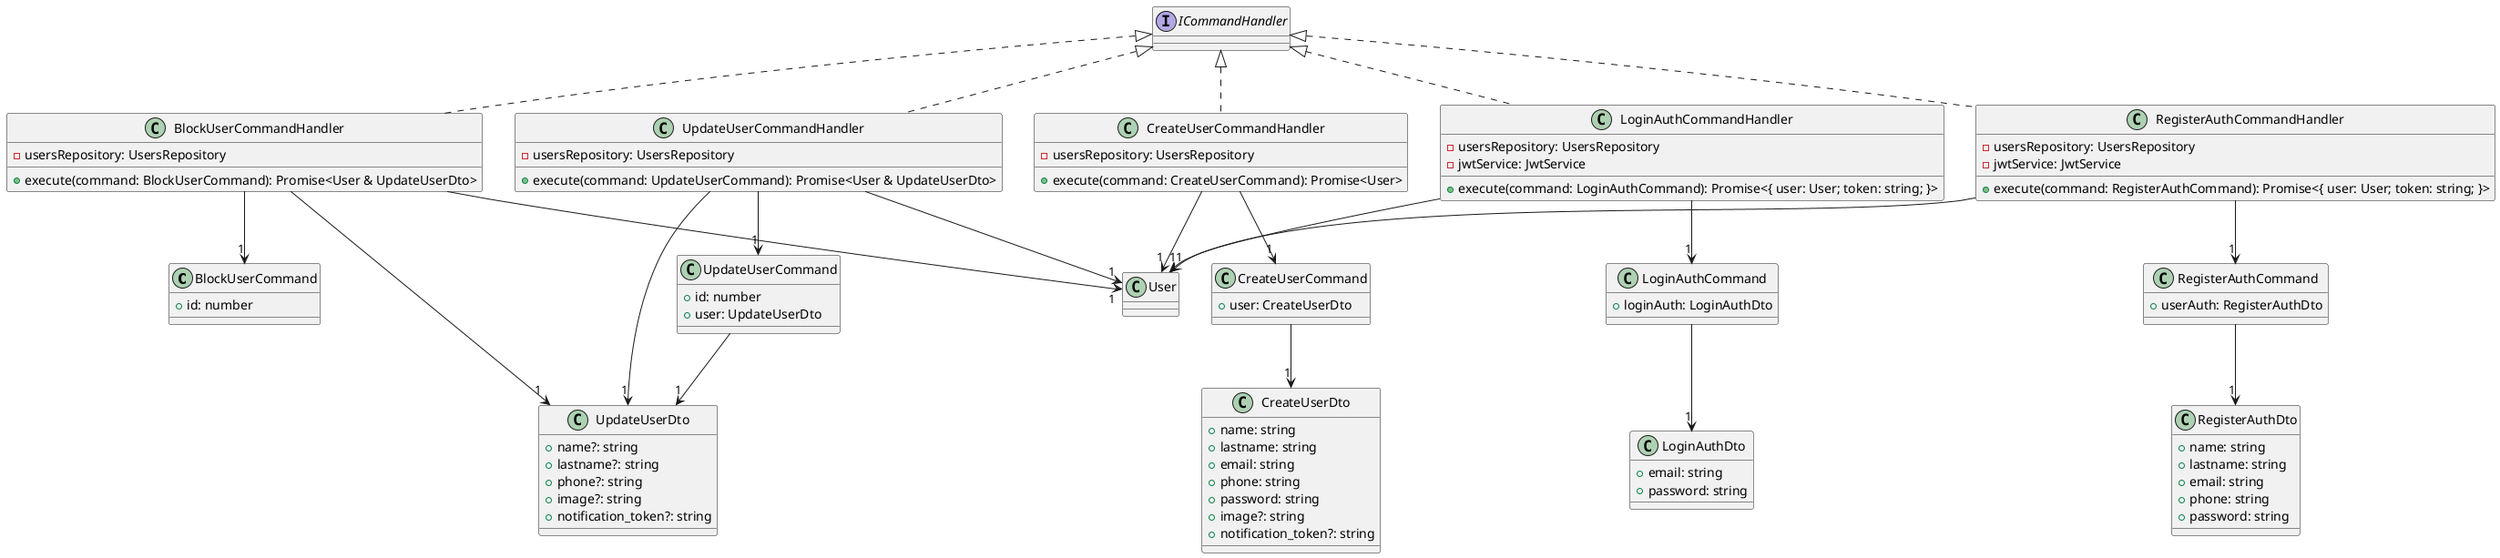@startuml
class BlockUserCommand {
    +id: number
}
class CreateUserDto {
    +name: string
    +lastname: string
    +email: string
    +phone: string
    +password: string
    +image?: string
    +notification_token?: string
}
class CreateUserCommand {
    +user: CreateUserDto
}
class UpdateUserDto {
    +name?: string
    +lastname?: string
    +phone?: string
    +image?: string
    +notification_token?: string
}
class UpdateUserCommand {
    +id: number
    +user: UpdateUserDto
}

class RegisterAuthDto {
    +name: string
    +lastname: string
    +email: string
    +phone: string
    +password: string
}
class LoginAuthDto {
    +email: string
    +password: string
}
class RegisterAuthCommand {
    +userAuth: RegisterAuthDto
}
class LoginAuthCommand {
    +loginAuth: LoginAuthDto
}
class BlockUserCommandHandler implements ICommandHandler {
    -usersRepository: UsersRepository
    +execute(command: BlockUserCommand): Promise<User & UpdateUserDto>
}
class CreateUserCommandHandler implements ICommandHandler {
    -usersRepository: UsersRepository
    +execute(command: CreateUserCommand): Promise<User>
}
class LoginAuthCommandHandler implements ICommandHandler {
    -usersRepository: UsersRepository
    -jwtService: JwtService
    +execute(command: LoginAuthCommand): Promise<{ user: User; token: string; }>
}
class RegisterAuthCommandHandler implements ICommandHandler {
    -usersRepository: UsersRepository
    -jwtService: JwtService
    +execute(command: RegisterAuthCommand): Promise<{ user: User; token: string; }>
}
class UpdateUserCommandHandler implements ICommandHandler {
    -usersRepository: UsersRepository
    +execute(command: UpdateUserCommand): Promise<User & UpdateUserDto>
}
CreateUserCommand --> "1" CreateUserDto
UpdateUserCommand --> "1" UpdateUserDto
RegisterAuthCommand --> "1" RegisterAuthDto
LoginAuthCommand --> "1" LoginAuthDto
BlockUserCommandHandler --> "1" BlockUserCommand
BlockUserCommandHandler --> "1" User
BlockUserCommandHandler --> "1" UpdateUserDto
CreateUserCommandHandler --> "1" CreateUserCommand
CreateUserCommandHandler --> "1" User
LoginAuthCommandHandler --> "1" LoginAuthCommand
LoginAuthCommandHandler --> "1" User
RegisterAuthCommandHandler --> "1" RegisterAuthCommand
RegisterAuthCommandHandler --> "1" User
UpdateUserCommandHandler --> "1" UpdateUserCommand
UpdateUserCommandHandler --> "1" User
UpdateUserCommandHandler --> "1" UpdateUserDto
@enduml